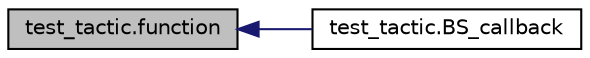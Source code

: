 digraph "test_tactic.function"
{
 // INTERACTIVE_SVG=YES
  edge [fontname="Helvetica",fontsize="10",labelfontname="Helvetica",labelfontsize="10"];
  node [fontname="Helvetica",fontsize="10",shape=record];
  rankdir="LR";
  Node1 [label="test_tactic.function",height=0.2,width=0.4,color="black", fillcolor="grey75", style="filled", fontcolor="black"];
  Node1 -> Node2 [dir="back",color="midnightblue",fontsize="10",style="solid",fontname="Helvetica"];
  Node2 [label="test_tactic.BS_callback",height=0.2,width=0.4,color="black", fillcolor="white", style="filled",URL="$d4/dcc/namespacetest__tactic.html#a5bc2d487aec8b345b8bf753d5cd83511"];
}
